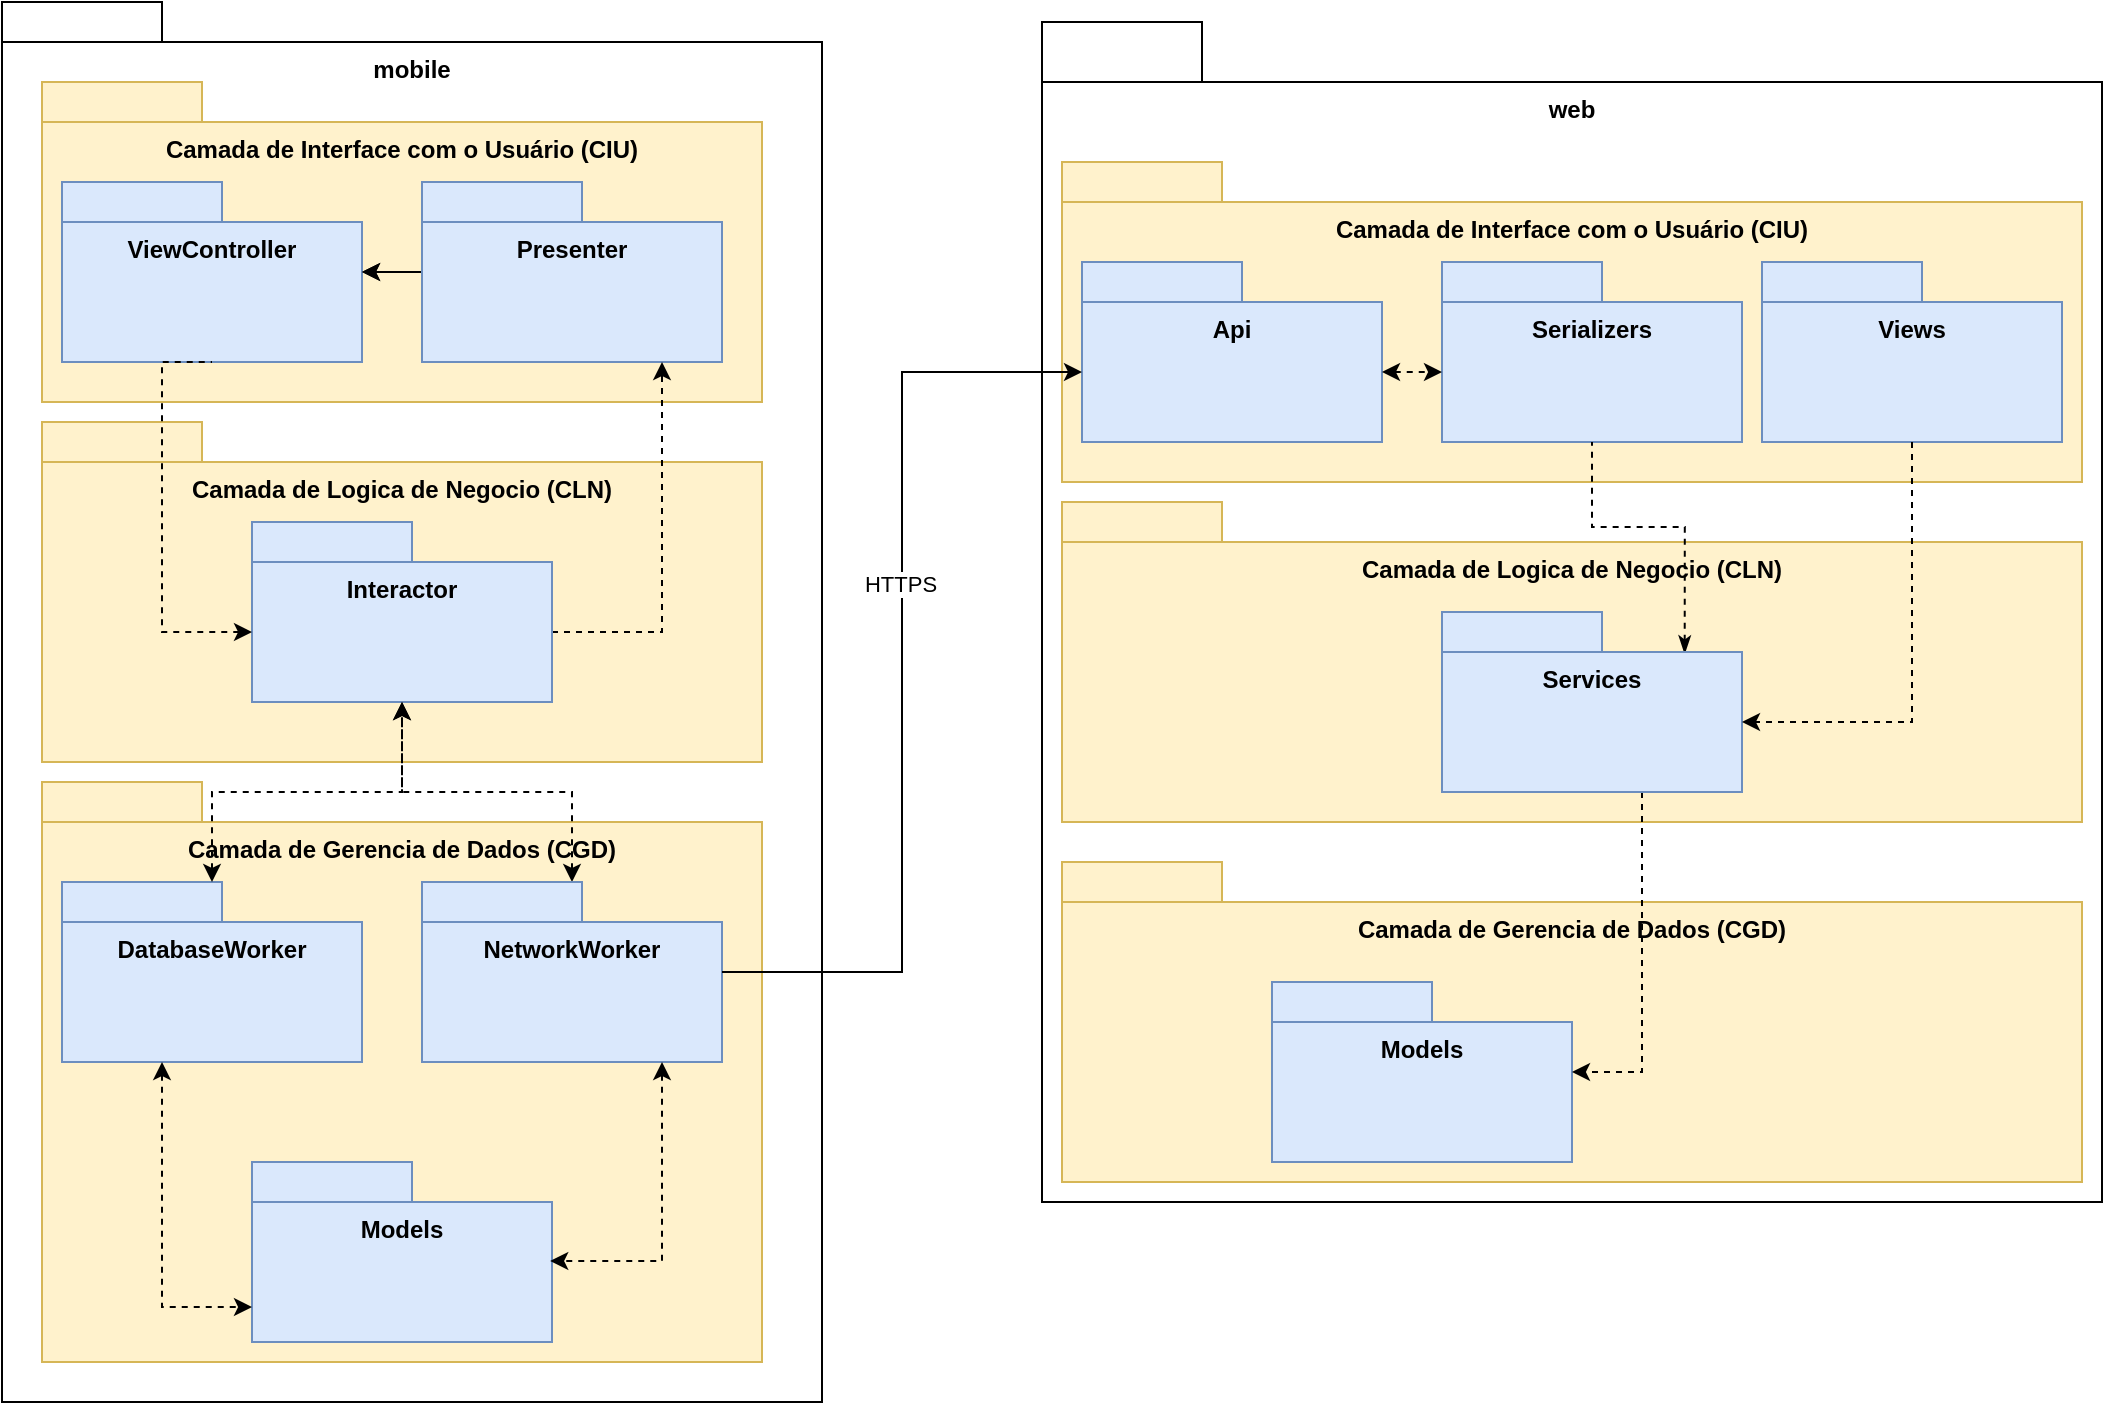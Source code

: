 <mxfile version="25.0.3" pages="3">
  <diagram name="Arquitetura" id="m6uv2C7PvyaSNNH-cEtw">
    <mxGraphModel dx="1434" dy="772" grid="1" gridSize="10" guides="1" tooltips="1" connect="1" arrows="1" fold="1" page="1" pageScale="1" pageWidth="1100" pageHeight="1700" math="0" shadow="0">
      <root>
        <mxCell id="0" />
        <mxCell id="1" parent="0" />
        <mxCell id="zgyl8q6u3TezI9MM5uN0-17" value="mobile" style="shape=folder;fontStyle=1;tabWidth=80;tabHeight=20;tabPosition=left;html=1;boundedLbl=1;whiteSpace=wrap;horizontal=1;labelPosition=center;verticalLabelPosition=middle;align=center;verticalAlign=top;" parent="1" vertex="1">
          <mxGeometry x="30" y="20" width="410" height="700" as="geometry" />
        </mxCell>
        <mxCell id="zgyl8q6u3TezI9MM5uN0-18" value="web" style="shape=folder;fontStyle=1;tabWidth=80;tabHeight=30;tabPosition=left;html=1;boundedLbl=1;whiteSpace=wrap;horizontal=1;labelPosition=center;verticalLabelPosition=middle;align=center;verticalAlign=top;" parent="1" vertex="1">
          <mxGeometry x="550" y="30" width="530" height="590" as="geometry" />
        </mxCell>
        <mxCell id="zgyl8q6u3TezI9MM5uN0-22" value="Camada de Interface com o Usuário (CIU)" style="shape=folder;fontStyle=1;tabWidth=80;tabHeight=20;tabPosition=left;html=1;boundedLbl=1;whiteSpace=wrap;verticalAlign=top;fillColor=#fff2cc;strokeColor=#d6b656;" parent="1" vertex="1">
          <mxGeometry x="50" y="60" width="360" height="160" as="geometry" />
        </mxCell>
        <mxCell id="zgyl8q6u3TezI9MM5uN0-23" value="ViewController" style="shape=folder;fontStyle=1;tabWidth=80;tabHeight=20;tabPosition=left;html=1;boundedLbl=1;whiteSpace=wrap;verticalAlign=top;fillColor=#dae8fc;strokeColor=#6c8ebf;" parent="1" vertex="1">
          <mxGeometry x="60" y="110" width="150" height="90" as="geometry" />
        </mxCell>
        <mxCell id="zgyl8q6u3TezI9MM5uN0-37" value="" style="edgeStyle=orthogonalEdgeStyle;rounded=0;orthogonalLoop=1;jettySize=auto;html=1;" parent="1" source="zgyl8q6u3TezI9MM5uN0-27" target="zgyl8q6u3TezI9MM5uN0-23" edge="1">
          <mxGeometry relative="1" as="geometry" />
        </mxCell>
        <mxCell id="zgyl8q6u3TezI9MM5uN0-38" value="" style="edgeStyle=orthogonalEdgeStyle;rounded=0;orthogonalLoop=1;jettySize=auto;html=1;dashed=1;" parent="1" source="zgyl8q6u3TezI9MM5uN0-27" target="zgyl8q6u3TezI9MM5uN0-23" edge="1">
          <mxGeometry relative="1" as="geometry" />
        </mxCell>
        <mxCell id="zgyl8q6u3TezI9MM5uN0-27" value="Presenter" style="shape=folder;fontStyle=1;tabWidth=80;tabHeight=20;tabPosition=left;html=1;boundedLbl=1;whiteSpace=wrap;verticalAlign=top;fillColor=#dae8fc;strokeColor=#6c8ebf;" parent="1" vertex="1">
          <mxGeometry x="240" y="110" width="150" height="90" as="geometry" />
        </mxCell>
        <mxCell id="zgyl8q6u3TezI9MM5uN0-28" value="Camada de Logica de Negocio (CLN)" style="shape=folder;fontStyle=1;tabWidth=80;tabHeight=20;tabPosition=left;html=1;boundedLbl=1;whiteSpace=wrap;verticalAlign=top;fillColor=#fff2cc;strokeColor=#d6b656;" parent="1" vertex="1">
          <mxGeometry x="50" y="230" width="360" height="170" as="geometry" />
        </mxCell>
        <mxCell id="zgyl8q6u3TezI9MM5uN0-36" style="edgeStyle=orthogonalEdgeStyle;rounded=0;orthogonalLoop=1;jettySize=auto;html=1;exitX=0;exitY=0;exitDx=150;exitDy=55;exitPerimeter=0;dashed=1;" parent="1" source="zgyl8q6u3TezI9MM5uN0-26" target="zgyl8q6u3TezI9MM5uN0-27" edge="1">
          <mxGeometry relative="1" as="geometry">
            <Array as="points">
              <mxPoint x="360" y="335" />
            </Array>
          </mxGeometry>
        </mxCell>
        <mxCell id="zgyl8q6u3TezI9MM5uN0-26" value="Interactor" style="shape=folder;fontStyle=1;tabWidth=80;tabHeight=20;tabPosition=left;html=1;boundedLbl=1;whiteSpace=wrap;verticalAlign=top;fillColor=#dae8fc;strokeColor=#6c8ebf;" parent="1" vertex="1">
          <mxGeometry x="155" y="280" width="150" height="90" as="geometry" />
        </mxCell>
        <mxCell id="zgyl8q6u3TezI9MM5uN0-31" value="Camada de Gerencia de Dados (CGD)" style="shape=folder;fontStyle=1;tabWidth=80;tabHeight=20;tabPosition=left;html=1;boundedLbl=1;whiteSpace=wrap;verticalAlign=top;fillColor=#fff2cc;strokeColor=#d6b656;" parent="1" vertex="1">
          <mxGeometry x="50" y="410" width="360" height="290" as="geometry" />
        </mxCell>
        <mxCell id="zgyl8q6u3TezI9MM5uN0-30" value="DatabaseWorker" style="shape=folder;fontStyle=1;tabWidth=80;tabHeight=20;tabPosition=left;html=1;boundedLbl=1;whiteSpace=wrap;verticalAlign=top;fillColor=#dae8fc;strokeColor=#6c8ebf;" parent="1" vertex="1">
          <mxGeometry x="60" y="460" width="150" height="90" as="geometry" />
        </mxCell>
        <mxCell id="zgyl8q6u3TezI9MM5uN0-32" value="Models" style="shape=folder;fontStyle=1;tabWidth=80;tabHeight=20;tabPosition=left;html=1;boundedLbl=1;whiteSpace=wrap;verticalAlign=top;fillColor=#dae8fc;strokeColor=#6c8ebf;" parent="1" vertex="1">
          <mxGeometry x="155" y="600" width="150" height="90" as="geometry" />
        </mxCell>
        <mxCell id="zgyl8q6u3TezI9MM5uN0-34" style="edgeStyle=orthogonalEdgeStyle;rounded=0;orthogonalLoop=1;jettySize=auto;html=1;dashed=1;startArrow=classic;startFill=1;" parent="1" source="zgyl8q6u3TezI9MM5uN0-33" target="zgyl8q6u3TezI9MM5uN0-26" edge="1">
          <mxGeometry relative="1" as="geometry" />
        </mxCell>
        <mxCell id="zgyl8q6u3TezI9MM5uN0-33" value="NetworkWorker" style="shape=folder;fontStyle=1;tabWidth=80;tabHeight=20;tabPosition=left;html=1;boundedLbl=1;whiteSpace=wrap;verticalAlign=top;fillColor=#dae8fc;strokeColor=#6c8ebf;" parent="1" vertex="1">
          <mxGeometry x="240" y="460" width="150" height="90" as="geometry" />
        </mxCell>
        <mxCell id="zgyl8q6u3TezI9MM5uN0-35" style="edgeStyle=orthogonalEdgeStyle;rounded=0;orthogonalLoop=1;jettySize=auto;html=1;entryX=0.5;entryY=1;entryDx=0;entryDy=0;entryPerimeter=0;dashed=1;startArrow=classic;startFill=1;" parent="1" source="zgyl8q6u3TezI9MM5uN0-30" target="zgyl8q6u3TezI9MM5uN0-26" edge="1">
          <mxGeometry relative="1" as="geometry" />
        </mxCell>
        <mxCell id="zgyl8q6u3TezI9MM5uN0-39" style="edgeStyle=orthogonalEdgeStyle;rounded=0;orthogonalLoop=1;jettySize=auto;html=1;entryX=0.5;entryY=1;entryDx=0;entryDy=0;entryPerimeter=0;exitX=0;exitY=0;exitDx=0;exitDy=55;exitPerimeter=0;endArrow=none;endFill=0;startArrow=classic;startFill=1;dashed=1;" parent="1" source="zgyl8q6u3TezI9MM5uN0-26" target="zgyl8q6u3TezI9MM5uN0-23" edge="1">
          <mxGeometry relative="1" as="geometry">
            <Array as="points">
              <mxPoint x="110" y="335" />
              <mxPoint x="110" y="200" />
            </Array>
          </mxGeometry>
        </mxCell>
        <mxCell id="zgyl8q6u3TezI9MM5uN0-40" style="edgeStyle=orthogonalEdgeStyle;rounded=0;orthogonalLoop=1;jettySize=auto;html=1;entryX=0.994;entryY=0.55;entryDx=0;entryDy=0;entryPerimeter=0;dashed=1;startArrow=classic;startFill=1;" parent="1" source="zgyl8q6u3TezI9MM5uN0-33" target="zgyl8q6u3TezI9MM5uN0-32" edge="1">
          <mxGeometry relative="1" as="geometry">
            <Array as="points">
              <mxPoint x="360" y="649" />
            </Array>
          </mxGeometry>
        </mxCell>
        <mxCell id="zgyl8q6u3TezI9MM5uN0-41" style="edgeStyle=orthogonalEdgeStyle;rounded=0;orthogonalLoop=1;jettySize=auto;html=1;entryX=0;entryY=0;entryDx=0;entryDy=72.5;entryPerimeter=0;dashed=1;startArrow=classic;startFill=1;" parent="1" source="zgyl8q6u3TezI9MM5uN0-30" target="zgyl8q6u3TezI9MM5uN0-32" edge="1">
          <mxGeometry relative="1" as="geometry">
            <Array as="points">
              <mxPoint x="110" y="673" />
            </Array>
          </mxGeometry>
        </mxCell>
        <mxCell id="CMYg978yaLGnSY4ASEhv-1" value="Camada de Interface com o Usuário (CIU)" style="shape=folder;fontStyle=1;tabWidth=80;tabHeight=20;tabPosition=left;html=1;boundedLbl=1;whiteSpace=wrap;verticalAlign=top;fillColor=#fff2cc;strokeColor=#d6b656;" parent="1" vertex="1">
          <mxGeometry x="560" y="100" width="510" height="160" as="geometry" />
        </mxCell>
        <mxCell id="CMYg978yaLGnSY4ASEhv-2" value="Api" style="shape=folder;fontStyle=1;tabWidth=80;tabHeight=20;tabPosition=left;html=1;boundedLbl=1;whiteSpace=wrap;verticalAlign=top;fillColor=#dae8fc;strokeColor=#6c8ebf;" parent="1" vertex="1">
          <mxGeometry x="570" y="150" width="150" height="90" as="geometry" />
        </mxCell>
        <mxCell id="CMYg978yaLGnSY4ASEhv-3" value="Serializers" style="shape=folder;fontStyle=1;tabWidth=80;tabHeight=20;tabPosition=left;html=1;boundedLbl=1;whiteSpace=wrap;verticalAlign=top;fillColor=#dae8fc;strokeColor=#6c8ebf;" parent="1" vertex="1">
          <mxGeometry x="750" y="150" width="150" height="90" as="geometry" />
        </mxCell>
        <mxCell id="CMYg978yaLGnSY4ASEhv-4" value="Camada de Logica de Negocio (CLN)" style="shape=folder;fontStyle=1;tabWidth=80;tabHeight=20;tabPosition=left;html=1;boundedLbl=1;whiteSpace=wrap;verticalAlign=top;fillColor=#fff2cc;strokeColor=#d6b656;" parent="1" vertex="1">
          <mxGeometry x="560" y="270" width="510" height="160" as="geometry" />
        </mxCell>
        <mxCell id="CMYg978yaLGnSY4ASEhv-5" value="Camada de Gerencia de Dados (CGD)" style="shape=folder;fontStyle=1;tabWidth=80;tabHeight=20;tabPosition=left;html=1;boundedLbl=1;whiteSpace=wrap;verticalAlign=top;fillColor=#fff2cc;strokeColor=#d6b656;" parent="1" vertex="1">
          <mxGeometry x="560" y="450" width="510" height="160" as="geometry" />
        </mxCell>
        <mxCell id="CMYg978yaLGnSY4ASEhv-6" value="Models" style="shape=folder;fontStyle=1;tabWidth=80;tabHeight=20;tabPosition=left;html=1;boundedLbl=1;whiteSpace=wrap;verticalAlign=top;fillColor=#dae8fc;strokeColor=#6c8ebf;" parent="1" vertex="1">
          <mxGeometry x="665" y="510" width="150" height="90" as="geometry" />
        </mxCell>
        <mxCell id="CMYg978yaLGnSY4ASEhv-8" style="edgeStyle=orthogonalEdgeStyle;rounded=0;orthogonalLoop=1;jettySize=auto;html=1;dashed=1;" parent="1" source="CMYg978yaLGnSY4ASEhv-7" target="CMYg978yaLGnSY4ASEhv-6" edge="1">
          <mxGeometry relative="1" as="geometry">
            <Array as="points">
              <mxPoint x="850" y="375" />
              <mxPoint x="850" y="555" />
            </Array>
          </mxGeometry>
        </mxCell>
        <mxCell id="CMYg978yaLGnSY4ASEhv-9" style="edgeStyle=orthogonalEdgeStyle;rounded=0;orthogonalLoop=1;jettySize=auto;html=1;exitX=0.809;exitY=0.231;exitDx=0;exitDy=0;exitPerimeter=0;startArrow=classicThin;startFill=1;endArrow=none;endFill=0;dashed=1;" parent="1" source="CMYg978yaLGnSY4ASEhv-7" target="CMYg978yaLGnSY4ASEhv-3" edge="1">
          <mxGeometry relative="1" as="geometry">
            <Array as="points" />
          </mxGeometry>
        </mxCell>
        <mxCell id="CMYg978yaLGnSY4ASEhv-7" value="Services" style="shape=folder;fontStyle=1;tabWidth=80;tabHeight=20;tabPosition=left;html=1;boundedLbl=1;whiteSpace=wrap;verticalAlign=top;fillColor=#dae8fc;strokeColor=#6c8ebf;" parent="1" vertex="1">
          <mxGeometry x="750" y="325" width="150" height="90" as="geometry" />
        </mxCell>
        <mxCell id="CMYg978yaLGnSY4ASEhv-10" value="" style="endArrow=classic;html=1;rounded=0;exitX=0;exitY=0;exitDx=150;exitDy=55;exitPerimeter=0;entryX=0;entryY=0;entryDx=0;entryDy=55;entryPerimeter=0;startArrow=classic;startFill=1;dashed=1;" parent="1" source="CMYg978yaLGnSY4ASEhv-2" target="CMYg978yaLGnSY4ASEhv-3" edge="1">
          <mxGeometry width="50" height="50" relative="1" as="geometry">
            <mxPoint x="510" y="370" as="sourcePoint" />
            <mxPoint x="560" y="320" as="targetPoint" />
          </mxGeometry>
        </mxCell>
        <mxCell id="CMYg978yaLGnSY4ASEhv-11" style="edgeStyle=orthogonalEdgeStyle;rounded=0;orthogonalLoop=1;jettySize=auto;html=1;entryX=0;entryY=0;entryDx=0;entryDy=55;entryPerimeter=0;" parent="1" source="zgyl8q6u3TezI9MM5uN0-33" target="CMYg978yaLGnSY4ASEhv-2" edge="1">
          <mxGeometry relative="1" as="geometry" />
        </mxCell>
        <mxCell id="R3-0ueO5HkcpPkc8pShA-1" value="HTTPS" style="edgeLabel;html=1;align=center;verticalAlign=middle;resizable=0;points=[];" parent="CMYg978yaLGnSY4ASEhv-11" vertex="1" connectable="0">
          <mxGeometry x="0.183" y="1" relative="1" as="geometry">
            <mxPoint as="offset" />
          </mxGeometry>
        </mxCell>
        <mxCell id="-5nPqBfAsU1gI2B8x8kP-1" value="Views" style="shape=folder;fontStyle=1;tabWidth=80;tabHeight=20;tabPosition=left;html=1;boundedLbl=1;whiteSpace=wrap;verticalAlign=top;fillColor=#dae8fc;strokeColor=#6c8ebf;" vertex="1" parent="1">
          <mxGeometry x="910" y="150" width="150" height="90" as="geometry" />
        </mxCell>
        <mxCell id="-5nPqBfAsU1gI2B8x8kP-2" style="edgeStyle=orthogonalEdgeStyle;rounded=0;orthogonalLoop=1;jettySize=auto;html=1;entryX=0;entryY=0;entryDx=150;entryDy=55;entryPerimeter=0;exitX=0.5;exitY=1;exitDx=0;exitDy=0;exitPerimeter=0;dashed=1;" edge="1" parent="1" source="-5nPqBfAsU1gI2B8x8kP-1" target="CMYg978yaLGnSY4ASEhv-7">
          <mxGeometry relative="1" as="geometry" />
        </mxCell>
      </root>
    </mxGraphModel>
  </diagram>
  <diagram id="iQaXKgVXE0CsRXbbLxhf" name="VIP">
    <mxGraphModel dx="1195" dy="643" grid="1" gridSize="10" guides="1" tooltips="1" connect="1" arrows="1" fold="1" page="1" pageScale="1" pageWidth="1100" pageHeight="1700" math="0" shadow="0">
      <root>
        <mxCell id="0" />
        <mxCell id="1" parent="0" />
        <mxCell id="G5xRHG0sURY6_Ep3Cwt8-1" value="" style="edgeStyle=orthogonalEdgeStyle;rounded=0;orthogonalLoop=1;jettySize=auto;html=1;" parent="1" source="G5xRHG0sURY6_Ep3Cwt8-3" target="G5xRHG0sURY6_Ep3Cwt8-6" edge="1">
          <mxGeometry relative="1" as="geometry" />
        </mxCell>
        <mxCell id="G5xRHG0sURY6_Ep3Cwt8-2" value="Atualiza o Modelo&amp;nbsp;&lt;div&gt;da Inteface&lt;/div&gt;" style="edgeLabel;html=1;align=center;verticalAlign=middle;resizable=0;points=[];" parent="G5xRHG0sURY6_Ep3Cwt8-1" vertex="1" connectable="0">
          <mxGeometry x="-0.124" y="-3" relative="1" as="geometry">
            <mxPoint y="-3" as="offset" />
          </mxGeometry>
        </mxCell>
        <mxCell id="SK_Wr6Ivj7QXpxq3z9yZ-2" value="" style="edgeStyle=orthogonalEdgeStyle;rounded=0;orthogonalLoop=1;jettySize=auto;html=1;" edge="1" parent="1" source="G5xRHG0sURY6_Ep3Cwt8-3" target="SK_Wr6Ivj7QXpxq3z9yZ-1">
          <mxGeometry relative="1" as="geometry" />
        </mxCell>
        <mxCell id="SK_Wr6Ivj7QXpxq3z9yZ-3" value="" style="edgeStyle=orthogonalEdgeStyle;rounded=0;orthogonalLoop=1;jettySize=auto;html=1;" edge="1" parent="1" source="G5xRHG0sURY6_Ep3Cwt8-3" target="SK_Wr6Ivj7QXpxq3z9yZ-1">
          <mxGeometry relative="1" as="geometry" />
        </mxCell>
        <mxCell id="SK_Wr6Ivj7QXpxq3z9yZ-5" value="" style="edgeStyle=orthogonalEdgeStyle;rounded=0;orthogonalLoop=1;jettySize=auto;html=1;" edge="1" parent="1" source="G5xRHG0sURY6_Ep3Cwt8-3" target="SK_Wr6Ivj7QXpxq3z9yZ-4">
          <mxGeometry relative="1" as="geometry" />
        </mxCell>
        <mxCell id="G5xRHG0sURY6_Ep3Cwt8-3" value="Interactor" style="rounded=0;whiteSpace=wrap;html=1;fillColor=#ffe6cc;strokeColor=#d79b00;" parent="1" vertex="1">
          <mxGeometry x="100" y="230" width="120" height="60" as="geometry" />
        </mxCell>
        <mxCell id="G5xRHG0sURY6_Ep3Cwt8-4" value="" style="edgeStyle=orthogonalEdgeStyle;rounded=0;orthogonalLoop=1;jettySize=auto;html=1;entryX=1;entryY=0.5;entryDx=0;entryDy=0;" parent="1" source="G5xRHG0sURY6_Ep3Cwt8-6" target="G5xRHG0sURY6_Ep3Cwt8-7" edge="1">
          <mxGeometry relative="1" as="geometry" />
        </mxCell>
        <mxCell id="G5xRHG0sURY6_Ep3Cwt8-5" value="Atualiza o &lt;br&gt;Estado da Interface" style="edgeLabel;html=1;align=center;verticalAlign=middle;resizable=0;points=[];" parent="G5xRHG0sURY6_Ep3Cwt8-4" vertex="1" connectable="0">
          <mxGeometry x="-0.373" relative="1" as="geometry">
            <mxPoint y="-7" as="offset" />
          </mxGeometry>
        </mxCell>
        <mxCell id="G5xRHG0sURY6_Ep3Cwt8-6" value="Presenter" style="whiteSpace=wrap;html=1;rounded=0;fillColor=#f8cecc;strokeColor=#b85450;" parent="1" vertex="1">
          <mxGeometry x="430" y="230" width="120" height="60" as="geometry" />
        </mxCell>
        <mxCell id="G5xRHG0sURY6_Ep3Cwt8-7" value="Controller" style="whiteSpace=wrap;html=1;rounded=0;fillColor=#d5e8d4;strokeColor=#82b366;" parent="1" vertex="1">
          <mxGeometry x="330" y="370" width="120" height="60" as="geometry" />
        </mxCell>
        <mxCell id="G5xRHG0sURY6_Ep3Cwt8-8" style="edgeStyle=orthogonalEdgeStyle;rounded=0;orthogonalLoop=1;jettySize=auto;html=1;exitX=0;exitY=0.5;exitDx=0;exitDy=0;" parent="1" source="G5xRHG0sURY6_Ep3Cwt8-10" target="G5xRHG0sURY6_Ep3Cwt8-3" edge="1">
          <mxGeometry relative="1" as="geometry">
            <mxPoint x="260" y="300" as="targetPoint" />
            <Array as="points">
              <mxPoint x="150" y="400" />
            </Array>
          </mxGeometry>
        </mxCell>
        <mxCell id="G5xRHG0sURY6_Ep3Cwt8-9" value="Envia as Ações do Usuário" style="edgeLabel;html=1;align=center;verticalAlign=middle;resizable=0;points=[];" parent="G5xRHG0sURY6_Ep3Cwt8-8" vertex="1" connectable="0">
          <mxGeometry x="0.106" y="2" relative="1" as="geometry">
            <mxPoint y="-26" as="offset" />
          </mxGeometry>
        </mxCell>
        <mxCell id="G5xRHG0sURY6_Ep3Cwt8-10" value="View" style="whiteSpace=wrap;html=1;rounded=0;fillColor=#dae8fc;strokeColor=#6c8ebf;" parent="1" vertex="1">
          <mxGeometry x="210" y="370" width="120" height="60" as="geometry" />
        </mxCell>
        <mxCell id="SK_Wr6Ivj7QXpxq3z9yZ-7" style="edgeStyle=orthogonalEdgeStyle;rounded=0;orthogonalLoop=1;jettySize=auto;html=1;entryX=1;entryY=0.5;entryDx=0;entryDy=0;" edge="1" parent="1" source="SK_Wr6Ivj7QXpxq3z9yZ-1" target="SK_Wr6Ivj7QXpxq3z9yZ-6">
          <mxGeometry relative="1" as="geometry" />
        </mxCell>
        <mxCell id="SK_Wr6Ivj7QXpxq3z9yZ-1" value="DatabaseWorker" style="whiteSpace=wrap;html=1;rounded=0;fillColor=#e1d5e7;strokeColor=#9673a6;" vertex="1" parent="1">
          <mxGeometry x="190" y="100" width="120" height="60" as="geometry" />
        </mxCell>
        <mxCell id="SK_Wr6Ivj7QXpxq3z9yZ-8" style="edgeStyle=orthogonalEdgeStyle;rounded=0;orthogonalLoop=1;jettySize=auto;html=1;entryX=0;entryY=0.5;entryDx=0;entryDy=0;" edge="1" parent="1" source="SK_Wr6Ivj7QXpxq3z9yZ-4" target="SK_Wr6Ivj7QXpxq3z9yZ-6">
          <mxGeometry relative="1" as="geometry" />
        </mxCell>
        <mxCell id="SK_Wr6Ivj7QXpxq3z9yZ-4" value="NetworkWorker" style="whiteSpace=wrap;html=1;rounded=0;fillColor=#e1d5e7;strokeColor=#9673a6;" vertex="1" parent="1">
          <mxGeometry y="100" width="120" height="60" as="geometry" />
        </mxCell>
        <mxCell id="SK_Wr6Ivj7QXpxq3z9yZ-6" value="Models" style="whiteSpace=wrap;html=1;rounded=0;fillColor=#e1d5e7;strokeColor=#9673a6;" vertex="1" parent="1">
          <mxGeometry x="100" width="120" height="60" as="geometry" />
        </mxCell>
      </root>
    </mxGraphModel>
  </diagram>
  <diagram id="JYlVCc2xCAnvPYBG3-3m" name="REST">
    <mxGraphModel dx="1434" dy="772" grid="1" gridSize="10" guides="1" tooltips="1" connect="1" arrows="1" fold="1" page="1" pageScale="1" pageWidth="1100" pageHeight="1700" math="0" shadow="0">
      <root>
        <mxCell id="0" />
        <mxCell id="1" parent="0" />
      </root>
    </mxGraphModel>
  </diagram>
</mxfile>

